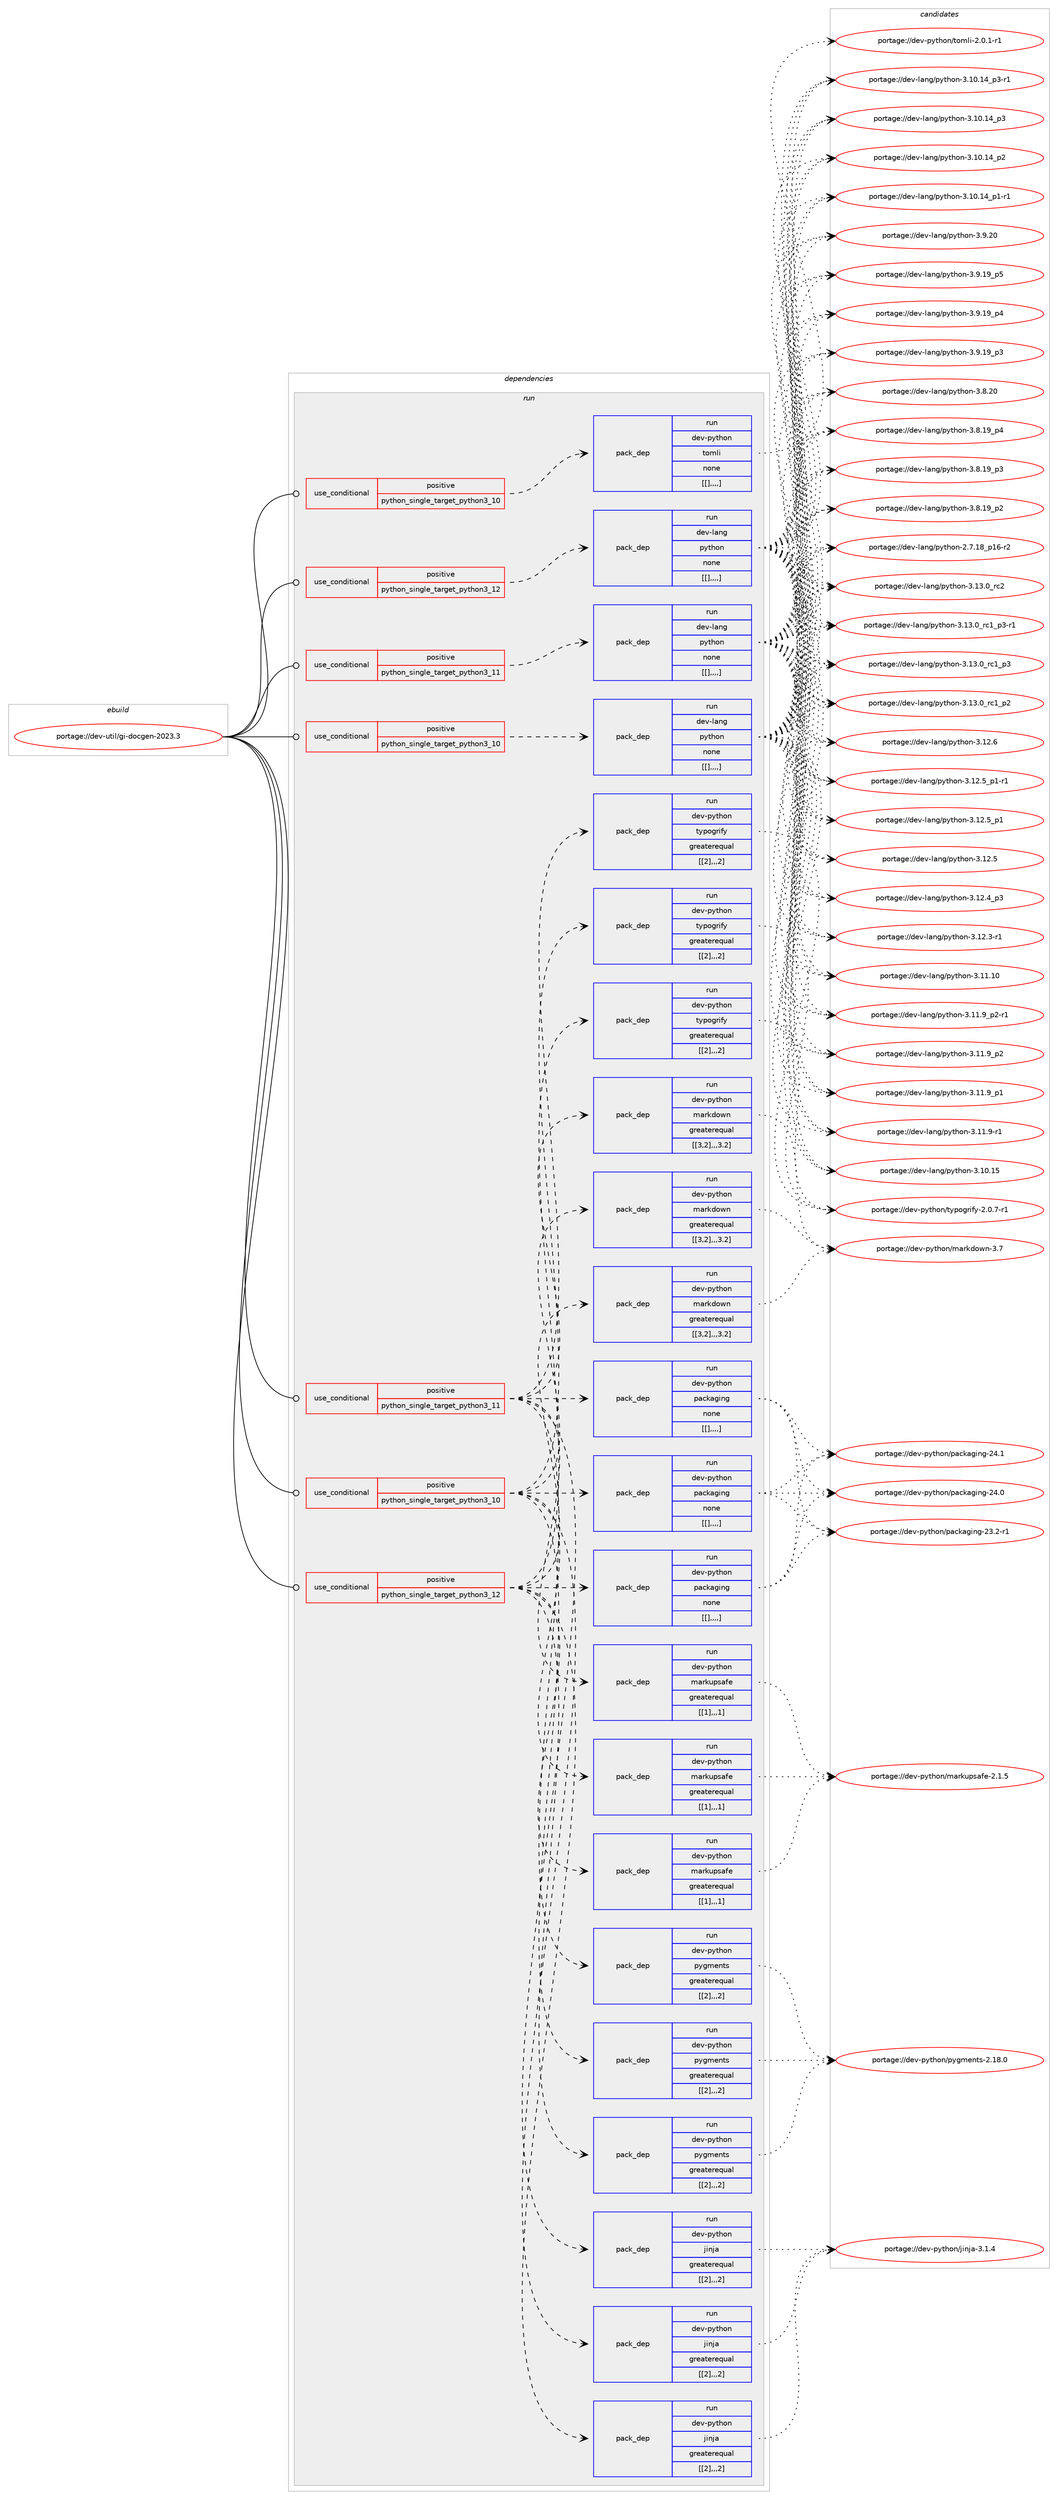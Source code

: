 digraph prolog {

# *************
# Graph options
# *************

newrank=true;
concentrate=true;
compound=true;
graph [rankdir=LR,fontname=Helvetica,fontsize=10,ranksep=1.5];#, ranksep=2.5, nodesep=0.2];
edge  [arrowhead=vee];
node  [fontname=Helvetica,fontsize=10];

# **********
# The ebuild
# **********

subgraph cluster_leftcol {
color=gray;
label=<<i>ebuild</i>>;
id [label="portage://dev-util/gi-docgen-2023.3", color=red, width=4, href="../dev-util/gi-docgen-2023.3.svg"];
}

# ****************
# The dependencies
# ****************

subgraph cluster_midcol {
color=gray;
label=<<i>dependencies</i>>;
subgraph cluster_compile {
fillcolor="#eeeeee";
style=filled;
label=<<i>compile</i>>;
}
subgraph cluster_compileandrun {
fillcolor="#eeeeee";
style=filled;
label=<<i>compile and run</i>>;
}
subgraph cluster_run {
fillcolor="#eeeeee";
style=filled;
label=<<i>run</i>>;
subgraph cond62277 {
dependency218305 [label=<<TABLE BORDER="0" CELLBORDER="1" CELLSPACING="0" CELLPADDING="4"><TR><TD ROWSPAN="3" CELLPADDING="10">use_conditional</TD></TR><TR><TD>positive</TD></TR><TR><TD>python_single_target_python3_10</TD></TR></TABLE>>, shape=none, color=red];
subgraph pack154626 {
dependency218306 [label=<<TABLE BORDER="0" CELLBORDER="1" CELLSPACING="0" CELLPADDING="4" WIDTH="220"><TR><TD ROWSPAN="6" CELLPADDING="30">pack_dep</TD></TR><TR><TD WIDTH="110">run</TD></TR><TR><TD>dev-lang</TD></TR><TR><TD>python</TD></TR><TR><TD>none</TD></TR><TR><TD>[[],,,,]</TD></TR></TABLE>>, shape=none, color=blue];
}
dependency218305:e -> dependency218306:w [weight=20,style="dashed",arrowhead="vee"];
}
id:e -> dependency218305:w [weight=20,style="solid",arrowhead="odot"];
subgraph cond62278 {
dependency218307 [label=<<TABLE BORDER="0" CELLBORDER="1" CELLSPACING="0" CELLPADDING="4"><TR><TD ROWSPAN="3" CELLPADDING="10">use_conditional</TD></TR><TR><TD>positive</TD></TR><TR><TD>python_single_target_python3_10</TD></TR></TABLE>>, shape=none, color=red];
subgraph pack154627 {
dependency218308 [label=<<TABLE BORDER="0" CELLBORDER="1" CELLSPACING="0" CELLPADDING="4" WIDTH="220"><TR><TD ROWSPAN="6" CELLPADDING="30">pack_dep</TD></TR><TR><TD WIDTH="110">run</TD></TR><TR><TD>dev-python</TD></TR><TR><TD>markdown</TD></TR><TR><TD>greaterequal</TD></TR><TR><TD>[[3,2],,,3.2]</TD></TR></TABLE>>, shape=none, color=blue];
}
dependency218307:e -> dependency218308:w [weight=20,style="dashed",arrowhead="vee"];
subgraph pack154628 {
dependency218309 [label=<<TABLE BORDER="0" CELLBORDER="1" CELLSPACING="0" CELLPADDING="4" WIDTH="220"><TR><TD ROWSPAN="6" CELLPADDING="30">pack_dep</TD></TR><TR><TD WIDTH="110">run</TD></TR><TR><TD>dev-python</TD></TR><TR><TD>markupsafe</TD></TR><TR><TD>greaterequal</TD></TR><TR><TD>[[1],,,1]</TD></TR></TABLE>>, shape=none, color=blue];
}
dependency218307:e -> dependency218309:w [weight=20,style="dashed",arrowhead="vee"];
subgraph pack154629 {
dependency218310 [label=<<TABLE BORDER="0" CELLBORDER="1" CELLSPACING="0" CELLPADDING="4" WIDTH="220"><TR><TD ROWSPAN="6" CELLPADDING="30">pack_dep</TD></TR><TR><TD WIDTH="110">run</TD></TR><TR><TD>dev-python</TD></TR><TR><TD>packaging</TD></TR><TR><TD>none</TD></TR><TR><TD>[[],,,,]</TD></TR></TABLE>>, shape=none, color=blue];
}
dependency218307:e -> dependency218310:w [weight=20,style="dashed",arrowhead="vee"];
subgraph pack154630 {
dependency218311 [label=<<TABLE BORDER="0" CELLBORDER="1" CELLSPACING="0" CELLPADDING="4" WIDTH="220"><TR><TD ROWSPAN="6" CELLPADDING="30">pack_dep</TD></TR><TR><TD WIDTH="110">run</TD></TR><TR><TD>dev-python</TD></TR><TR><TD>pygments</TD></TR><TR><TD>greaterequal</TD></TR><TR><TD>[[2],,,2]</TD></TR></TABLE>>, shape=none, color=blue];
}
dependency218307:e -> dependency218311:w [weight=20,style="dashed",arrowhead="vee"];
subgraph pack154631 {
dependency218312 [label=<<TABLE BORDER="0" CELLBORDER="1" CELLSPACING="0" CELLPADDING="4" WIDTH="220"><TR><TD ROWSPAN="6" CELLPADDING="30">pack_dep</TD></TR><TR><TD WIDTH="110">run</TD></TR><TR><TD>dev-python</TD></TR><TR><TD>jinja</TD></TR><TR><TD>greaterequal</TD></TR><TR><TD>[[2],,,2]</TD></TR></TABLE>>, shape=none, color=blue];
}
dependency218307:e -> dependency218312:w [weight=20,style="dashed",arrowhead="vee"];
subgraph pack154632 {
dependency218313 [label=<<TABLE BORDER="0" CELLBORDER="1" CELLSPACING="0" CELLPADDING="4" WIDTH="220"><TR><TD ROWSPAN="6" CELLPADDING="30">pack_dep</TD></TR><TR><TD WIDTH="110">run</TD></TR><TR><TD>dev-python</TD></TR><TR><TD>typogrify</TD></TR><TR><TD>greaterequal</TD></TR><TR><TD>[[2],,,2]</TD></TR></TABLE>>, shape=none, color=blue];
}
dependency218307:e -> dependency218313:w [weight=20,style="dashed",arrowhead="vee"];
}
id:e -> dependency218307:w [weight=20,style="solid",arrowhead="odot"];
subgraph cond62279 {
dependency218314 [label=<<TABLE BORDER="0" CELLBORDER="1" CELLSPACING="0" CELLPADDING="4"><TR><TD ROWSPAN="3" CELLPADDING="10">use_conditional</TD></TR><TR><TD>positive</TD></TR><TR><TD>python_single_target_python3_10</TD></TR></TABLE>>, shape=none, color=red];
subgraph pack154633 {
dependency218315 [label=<<TABLE BORDER="0" CELLBORDER="1" CELLSPACING="0" CELLPADDING="4" WIDTH="220"><TR><TD ROWSPAN="6" CELLPADDING="30">pack_dep</TD></TR><TR><TD WIDTH="110">run</TD></TR><TR><TD>dev-python</TD></TR><TR><TD>tomli</TD></TR><TR><TD>none</TD></TR><TR><TD>[[],,,,]</TD></TR></TABLE>>, shape=none, color=blue];
}
dependency218314:e -> dependency218315:w [weight=20,style="dashed",arrowhead="vee"];
}
id:e -> dependency218314:w [weight=20,style="solid",arrowhead="odot"];
subgraph cond62280 {
dependency218316 [label=<<TABLE BORDER="0" CELLBORDER="1" CELLSPACING="0" CELLPADDING="4"><TR><TD ROWSPAN="3" CELLPADDING="10">use_conditional</TD></TR><TR><TD>positive</TD></TR><TR><TD>python_single_target_python3_11</TD></TR></TABLE>>, shape=none, color=red];
subgraph pack154634 {
dependency218317 [label=<<TABLE BORDER="0" CELLBORDER="1" CELLSPACING="0" CELLPADDING="4" WIDTH="220"><TR><TD ROWSPAN="6" CELLPADDING="30">pack_dep</TD></TR><TR><TD WIDTH="110">run</TD></TR><TR><TD>dev-lang</TD></TR><TR><TD>python</TD></TR><TR><TD>none</TD></TR><TR><TD>[[],,,,]</TD></TR></TABLE>>, shape=none, color=blue];
}
dependency218316:e -> dependency218317:w [weight=20,style="dashed",arrowhead="vee"];
}
id:e -> dependency218316:w [weight=20,style="solid",arrowhead="odot"];
subgraph cond62281 {
dependency218318 [label=<<TABLE BORDER="0" CELLBORDER="1" CELLSPACING="0" CELLPADDING="4"><TR><TD ROWSPAN="3" CELLPADDING="10">use_conditional</TD></TR><TR><TD>positive</TD></TR><TR><TD>python_single_target_python3_11</TD></TR></TABLE>>, shape=none, color=red];
subgraph pack154635 {
dependency218319 [label=<<TABLE BORDER="0" CELLBORDER="1" CELLSPACING="0" CELLPADDING="4" WIDTH="220"><TR><TD ROWSPAN="6" CELLPADDING="30">pack_dep</TD></TR><TR><TD WIDTH="110">run</TD></TR><TR><TD>dev-python</TD></TR><TR><TD>markdown</TD></TR><TR><TD>greaterequal</TD></TR><TR><TD>[[3,2],,,3.2]</TD></TR></TABLE>>, shape=none, color=blue];
}
dependency218318:e -> dependency218319:w [weight=20,style="dashed",arrowhead="vee"];
subgraph pack154636 {
dependency218320 [label=<<TABLE BORDER="0" CELLBORDER="1" CELLSPACING="0" CELLPADDING="4" WIDTH="220"><TR><TD ROWSPAN="6" CELLPADDING="30">pack_dep</TD></TR><TR><TD WIDTH="110">run</TD></TR><TR><TD>dev-python</TD></TR><TR><TD>markupsafe</TD></TR><TR><TD>greaterequal</TD></TR><TR><TD>[[1],,,1]</TD></TR></TABLE>>, shape=none, color=blue];
}
dependency218318:e -> dependency218320:w [weight=20,style="dashed",arrowhead="vee"];
subgraph pack154637 {
dependency218321 [label=<<TABLE BORDER="0" CELLBORDER="1" CELLSPACING="0" CELLPADDING="4" WIDTH="220"><TR><TD ROWSPAN="6" CELLPADDING="30">pack_dep</TD></TR><TR><TD WIDTH="110">run</TD></TR><TR><TD>dev-python</TD></TR><TR><TD>packaging</TD></TR><TR><TD>none</TD></TR><TR><TD>[[],,,,]</TD></TR></TABLE>>, shape=none, color=blue];
}
dependency218318:e -> dependency218321:w [weight=20,style="dashed",arrowhead="vee"];
subgraph pack154638 {
dependency218322 [label=<<TABLE BORDER="0" CELLBORDER="1" CELLSPACING="0" CELLPADDING="4" WIDTH="220"><TR><TD ROWSPAN="6" CELLPADDING="30">pack_dep</TD></TR><TR><TD WIDTH="110">run</TD></TR><TR><TD>dev-python</TD></TR><TR><TD>pygments</TD></TR><TR><TD>greaterequal</TD></TR><TR><TD>[[2],,,2]</TD></TR></TABLE>>, shape=none, color=blue];
}
dependency218318:e -> dependency218322:w [weight=20,style="dashed",arrowhead="vee"];
subgraph pack154639 {
dependency218323 [label=<<TABLE BORDER="0" CELLBORDER="1" CELLSPACING="0" CELLPADDING="4" WIDTH="220"><TR><TD ROWSPAN="6" CELLPADDING="30">pack_dep</TD></TR><TR><TD WIDTH="110">run</TD></TR><TR><TD>dev-python</TD></TR><TR><TD>jinja</TD></TR><TR><TD>greaterequal</TD></TR><TR><TD>[[2],,,2]</TD></TR></TABLE>>, shape=none, color=blue];
}
dependency218318:e -> dependency218323:w [weight=20,style="dashed",arrowhead="vee"];
subgraph pack154640 {
dependency218324 [label=<<TABLE BORDER="0" CELLBORDER="1" CELLSPACING="0" CELLPADDING="4" WIDTH="220"><TR><TD ROWSPAN="6" CELLPADDING="30">pack_dep</TD></TR><TR><TD WIDTH="110">run</TD></TR><TR><TD>dev-python</TD></TR><TR><TD>typogrify</TD></TR><TR><TD>greaterequal</TD></TR><TR><TD>[[2],,,2]</TD></TR></TABLE>>, shape=none, color=blue];
}
dependency218318:e -> dependency218324:w [weight=20,style="dashed",arrowhead="vee"];
}
id:e -> dependency218318:w [weight=20,style="solid",arrowhead="odot"];
subgraph cond62282 {
dependency218325 [label=<<TABLE BORDER="0" CELLBORDER="1" CELLSPACING="0" CELLPADDING="4"><TR><TD ROWSPAN="3" CELLPADDING="10">use_conditional</TD></TR><TR><TD>positive</TD></TR><TR><TD>python_single_target_python3_12</TD></TR></TABLE>>, shape=none, color=red];
subgraph pack154641 {
dependency218326 [label=<<TABLE BORDER="0" CELLBORDER="1" CELLSPACING="0" CELLPADDING="4" WIDTH="220"><TR><TD ROWSPAN="6" CELLPADDING="30">pack_dep</TD></TR><TR><TD WIDTH="110">run</TD></TR><TR><TD>dev-lang</TD></TR><TR><TD>python</TD></TR><TR><TD>none</TD></TR><TR><TD>[[],,,,]</TD></TR></TABLE>>, shape=none, color=blue];
}
dependency218325:e -> dependency218326:w [weight=20,style="dashed",arrowhead="vee"];
}
id:e -> dependency218325:w [weight=20,style="solid",arrowhead="odot"];
subgraph cond62283 {
dependency218327 [label=<<TABLE BORDER="0" CELLBORDER="1" CELLSPACING="0" CELLPADDING="4"><TR><TD ROWSPAN="3" CELLPADDING="10">use_conditional</TD></TR><TR><TD>positive</TD></TR><TR><TD>python_single_target_python3_12</TD></TR></TABLE>>, shape=none, color=red];
subgraph pack154642 {
dependency218328 [label=<<TABLE BORDER="0" CELLBORDER="1" CELLSPACING="0" CELLPADDING="4" WIDTH="220"><TR><TD ROWSPAN="6" CELLPADDING="30">pack_dep</TD></TR><TR><TD WIDTH="110">run</TD></TR><TR><TD>dev-python</TD></TR><TR><TD>markdown</TD></TR><TR><TD>greaterequal</TD></TR><TR><TD>[[3,2],,,3.2]</TD></TR></TABLE>>, shape=none, color=blue];
}
dependency218327:e -> dependency218328:w [weight=20,style="dashed",arrowhead="vee"];
subgraph pack154643 {
dependency218329 [label=<<TABLE BORDER="0" CELLBORDER="1" CELLSPACING="0" CELLPADDING="4" WIDTH="220"><TR><TD ROWSPAN="6" CELLPADDING="30">pack_dep</TD></TR><TR><TD WIDTH="110">run</TD></TR><TR><TD>dev-python</TD></TR><TR><TD>markupsafe</TD></TR><TR><TD>greaterequal</TD></TR><TR><TD>[[1],,,1]</TD></TR></TABLE>>, shape=none, color=blue];
}
dependency218327:e -> dependency218329:w [weight=20,style="dashed",arrowhead="vee"];
subgraph pack154644 {
dependency218330 [label=<<TABLE BORDER="0" CELLBORDER="1" CELLSPACING="0" CELLPADDING="4" WIDTH="220"><TR><TD ROWSPAN="6" CELLPADDING="30">pack_dep</TD></TR><TR><TD WIDTH="110">run</TD></TR><TR><TD>dev-python</TD></TR><TR><TD>packaging</TD></TR><TR><TD>none</TD></TR><TR><TD>[[],,,,]</TD></TR></TABLE>>, shape=none, color=blue];
}
dependency218327:e -> dependency218330:w [weight=20,style="dashed",arrowhead="vee"];
subgraph pack154645 {
dependency218331 [label=<<TABLE BORDER="0" CELLBORDER="1" CELLSPACING="0" CELLPADDING="4" WIDTH="220"><TR><TD ROWSPAN="6" CELLPADDING="30">pack_dep</TD></TR><TR><TD WIDTH="110">run</TD></TR><TR><TD>dev-python</TD></TR><TR><TD>pygments</TD></TR><TR><TD>greaterequal</TD></TR><TR><TD>[[2],,,2]</TD></TR></TABLE>>, shape=none, color=blue];
}
dependency218327:e -> dependency218331:w [weight=20,style="dashed",arrowhead="vee"];
subgraph pack154646 {
dependency218332 [label=<<TABLE BORDER="0" CELLBORDER="1" CELLSPACING="0" CELLPADDING="4" WIDTH="220"><TR><TD ROWSPAN="6" CELLPADDING="30">pack_dep</TD></TR><TR><TD WIDTH="110">run</TD></TR><TR><TD>dev-python</TD></TR><TR><TD>jinja</TD></TR><TR><TD>greaterequal</TD></TR><TR><TD>[[2],,,2]</TD></TR></TABLE>>, shape=none, color=blue];
}
dependency218327:e -> dependency218332:w [weight=20,style="dashed",arrowhead="vee"];
subgraph pack154647 {
dependency218333 [label=<<TABLE BORDER="0" CELLBORDER="1" CELLSPACING="0" CELLPADDING="4" WIDTH="220"><TR><TD ROWSPAN="6" CELLPADDING="30">pack_dep</TD></TR><TR><TD WIDTH="110">run</TD></TR><TR><TD>dev-python</TD></TR><TR><TD>typogrify</TD></TR><TR><TD>greaterequal</TD></TR><TR><TD>[[2],,,2]</TD></TR></TABLE>>, shape=none, color=blue];
}
dependency218327:e -> dependency218333:w [weight=20,style="dashed",arrowhead="vee"];
}
id:e -> dependency218327:w [weight=20,style="solid",arrowhead="odot"];
}
}

# **************
# The candidates
# **************

subgraph cluster_choices {
rank=same;
color=gray;
label=<<i>candidates</i>>;

subgraph choice154626 {
color=black;
nodesep=1;
choice10010111845108971101034711212111610411111045514649514648951149950 [label="portage://dev-lang/python-3.13.0_rc2", color=red, width=4,href="../dev-lang/python-3.13.0_rc2.svg"];
choice1001011184510897110103471121211161041111104551464951464895114994995112514511449 [label="portage://dev-lang/python-3.13.0_rc1_p3-r1", color=red, width=4,href="../dev-lang/python-3.13.0_rc1_p3-r1.svg"];
choice100101118451089711010347112121116104111110455146495146489511499499511251 [label="portage://dev-lang/python-3.13.0_rc1_p3", color=red, width=4,href="../dev-lang/python-3.13.0_rc1_p3.svg"];
choice100101118451089711010347112121116104111110455146495146489511499499511250 [label="portage://dev-lang/python-3.13.0_rc1_p2", color=red, width=4,href="../dev-lang/python-3.13.0_rc1_p2.svg"];
choice10010111845108971101034711212111610411111045514649504654 [label="portage://dev-lang/python-3.12.6", color=red, width=4,href="../dev-lang/python-3.12.6.svg"];
choice1001011184510897110103471121211161041111104551464950465395112494511449 [label="portage://dev-lang/python-3.12.5_p1-r1", color=red, width=4,href="../dev-lang/python-3.12.5_p1-r1.svg"];
choice100101118451089711010347112121116104111110455146495046539511249 [label="portage://dev-lang/python-3.12.5_p1", color=red, width=4,href="../dev-lang/python-3.12.5_p1.svg"];
choice10010111845108971101034711212111610411111045514649504653 [label="portage://dev-lang/python-3.12.5", color=red, width=4,href="../dev-lang/python-3.12.5.svg"];
choice100101118451089711010347112121116104111110455146495046529511251 [label="portage://dev-lang/python-3.12.4_p3", color=red, width=4,href="../dev-lang/python-3.12.4_p3.svg"];
choice100101118451089711010347112121116104111110455146495046514511449 [label="portage://dev-lang/python-3.12.3-r1", color=red, width=4,href="../dev-lang/python-3.12.3-r1.svg"];
choice1001011184510897110103471121211161041111104551464949464948 [label="portage://dev-lang/python-3.11.10", color=red, width=4,href="../dev-lang/python-3.11.10.svg"];
choice1001011184510897110103471121211161041111104551464949465795112504511449 [label="portage://dev-lang/python-3.11.9_p2-r1", color=red, width=4,href="../dev-lang/python-3.11.9_p2-r1.svg"];
choice100101118451089711010347112121116104111110455146494946579511250 [label="portage://dev-lang/python-3.11.9_p2", color=red, width=4,href="../dev-lang/python-3.11.9_p2.svg"];
choice100101118451089711010347112121116104111110455146494946579511249 [label="portage://dev-lang/python-3.11.9_p1", color=red, width=4,href="../dev-lang/python-3.11.9_p1.svg"];
choice100101118451089711010347112121116104111110455146494946574511449 [label="portage://dev-lang/python-3.11.9-r1", color=red, width=4,href="../dev-lang/python-3.11.9-r1.svg"];
choice1001011184510897110103471121211161041111104551464948464953 [label="portage://dev-lang/python-3.10.15", color=red, width=4,href="../dev-lang/python-3.10.15.svg"];
choice100101118451089711010347112121116104111110455146494846495295112514511449 [label="portage://dev-lang/python-3.10.14_p3-r1", color=red, width=4,href="../dev-lang/python-3.10.14_p3-r1.svg"];
choice10010111845108971101034711212111610411111045514649484649529511251 [label="portage://dev-lang/python-3.10.14_p3", color=red, width=4,href="../dev-lang/python-3.10.14_p3.svg"];
choice10010111845108971101034711212111610411111045514649484649529511250 [label="portage://dev-lang/python-3.10.14_p2", color=red, width=4,href="../dev-lang/python-3.10.14_p2.svg"];
choice100101118451089711010347112121116104111110455146494846495295112494511449 [label="portage://dev-lang/python-3.10.14_p1-r1", color=red, width=4,href="../dev-lang/python-3.10.14_p1-r1.svg"];
choice10010111845108971101034711212111610411111045514657465048 [label="portage://dev-lang/python-3.9.20", color=red, width=4,href="../dev-lang/python-3.9.20.svg"];
choice100101118451089711010347112121116104111110455146574649579511253 [label="portage://dev-lang/python-3.9.19_p5", color=red, width=4,href="../dev-lang/python-3.9.19_p5.svg"];
choice100101118451089711010347112121116104111110455146574649579511252 [label="portage://dev-lang/python-3.9.19_p4", color=red, width=4,href="../dev-lang/python-3.9.19_p4.svg"];
choice100101118451089711010347112121116104111110455146574649579511251 [label="portage://dev-lang/python-3.9.19_p3", color=red, width=4,href="../dev-lang/python-3.9.19_p3.svg"];
choice10010111845108971101034711212111610411111045514656465048 [label="portage://dev-lang/python-3.8.20", color=red, width=4,href="../dev-lang/python-3.8.20.svg"];
choice100101118451089711010347112121116104111110455146564649579511252 [label="portage://dev-lang/python-3.8.19_p4", color=red, width=4,href="../dev-lang/python-3.8.19_p4.svg"];
choice100101118451089711010347112121116104111110455146564649579511251 [label="portage://dev-lang/python-3.8.19_p3", color=red, width=4,href="../dev-lang/python-3.8.19_p3.svg"];
choice100101118451089711010347112121116104111110455146564649579511250 [label="portage://dev-lang/python-3.8.19_p2", color=red, width=4,href="../dev-lang/python-3.8.19_p2.svg"];
choice100101118451089711010347112121116104111110455046554649569511249544511450 [label="portage://dev-lang/python-2.7.18_p16-r2", color=red, width=4,href="../dev-lang/python-2.7.18_p16-r2.svg"];
dependency218306:e -> choice10010111845108971101034711212111610411111045514649514648951149950:w [style=dotted,weight="100"];
dependency218306:e -> choice1001011184510897110103471121211161041111104551464951464895114994995112514511449:w [style=dotted,weight="100"];
dependency218306:e -> choice100101118451089711010347112121116104111110455146495146489511499499511251:w [style=dotted,weight="100"];
dependency218306:e -> choice100101118451089711010347112121116104111110455146495146489511499499511250:w [style=dotted,weight="100"];
dependency218306:e -> choice10010111845108971101034711212111610411111045514649504654:w [style=dotted,weight="100"];
dependency218306:e -> choice1001011184510897110103471121211161041111104551464950465395112494511449:w [style=dotted,weight="100"];
dependency218306:e -> choice100101118451089711010347112121116104111110455146495046539511249:w [style=dotted,weight="100"];
dependency218306:e -> choice10010111845108971101034711212111610411111045514649504653:w [style=dotted,weight="100"];
dependency218306:e -> choice100101118451089711010347112121116104111110455146495046529511251:w [style=dotted,weight="100"];
dependency218306:e -> choice100101118451089711010347112121116104111110455146495046514511449:w [style=dotted,weight="100"];
dependency218306:e -> choice1001011184510897110103471121211161041111104551464949464948:w [style=dotted,weight="100"];
dependency218306:e -> choice1001011184510897110103471121211161041111104551464949465795112504511449:w [style=dotted,weight="100"];
dependency218306:e -> choice100101118451089711010347112121116104111110455146494946579511250:w [style=dotted,weight="100"];
dependency218306:e -> choice100101118451089711010347112121116104111110455146494946579511249:w [style=dotted,weight="100"];
dependency218306:e -> choice100101118451089711010347112121116104111110455146494946574511449:w [style=dotted,weight="100"];
dependency218306:e -> choice1001011184510897110103471121211161041111104551464948464953:w [style=dotted,weight="100"];
dependency218306:e -> choice100101118451089711010347112121116104111110455146494846495295112514511449:w [style=dotted,weight="100"];
dependency218306:e -> choice10010111845108971101034711212111610411111045514649484649529511251:w [style=dotted,weight="100"];
dependency218306:e -> choice10010111845108971101034711212111610411111045514649484649529511250:w [style=dotted,weight="100"];
dependency218306:e -> choice100101118451089711010347112121116104111110455146494846495295112494511449:w [style=dotted,weight="100"];
dependency218306:e -> choice10010111845108971101034711212111610411111045514657465048:w [style=dotted,weight="100"];
dependency218306:e -> choice100101118451089711010347112121116104111110455146574649579511253:w [style=dotted,weight="100"];
dependency218306:e -> choice100101118451089711010347112121116104111110455146574649579511252:w [style=dotted,weight="100"];
dependency218306:e -> choice100101118451089711010347112121116104111110455146574649579511251:w [style=dotted,weight="100"];
dependency218306:e -> choice10010111845108971101034711212111610411111045514656465048:w [style=dotted,weight="100"];
dependency218306:e -> choice100101118451089711010347112121116104111110455146564649579511252:w [style=dotted,weight="100"];
dependency218306:e -> choice100101118451089711010347112121116104111110455146564649579511251:w [style=dotted,weight="100"];
dependency218306:e -> choice100101118451089711010347112121116104111110455146564649579511250:w [style=dotted,weight="100"];
dependency218306:e -> choice100101118451089711010347112121116104111110455046554649569511249544511450:w [style=dotted,weight="100"];
}
subgraph choice154627 {
color=black;
nodesep=1;
choice10010111845112121116104111110471099711410710011111911045514655 [label="portage://dev-python/markdown-3.7", color=red, width=4,href="../dev-python/markdown-3.7.svg"];
dependency218308:e -> choice10010111845112121116104111110471099711410710011111911045514655:w [style=dotted,weight="100"];
}
subgraph choice154628 {
color=black;
nodesep=1;
choice10010111845112121116104111110471099711410711711211597102101455046494653 [label="portage://dev-python/markupsafe-2.1.5", color=red, width=4,href="../dev-python/markupsafe-2.1.5.svg"];
dependency218309:e -> choice10010111845112121116104111110471099711410711711211597102101455046494653:w [style=dotted,weight="100"];
}
subgraph choice154629 {
color=black;
nodesep=1;
choice10010111845112121116104111110471129799107971031051101034550524649 [label="portage://dev-python/packaging-24.1", color=red, width=4,href="../dev-python/packaging-24.1.svg"];
choice10010111845112121116104111110471129799107971031051101034550524648 [label="portage://dev-python/packaging-24.0", color=red, width=4,href="../dev-python/packaging-24.0.svg"];
choice100101118451121211161041111104711297991079710310511010345505146504511449 [label="portage://dev-python/packaging-23.2-r1", color=red, width=4,href="../dev-python/packaging-23.2-r1.svg"];
dependency218310:e -> choice10010111845112121116104111110471129799107971031051101034550524649:w [style=dotted,weight="100"];
dependency218310:e -> choice10010111845112121116104111110471129799107971031051101034550524648:w [style=dotted,weight="100"];
dependency218310:e -> choice100101118451121211161041111104711297991079710310511010345505146504511449:w [style=dotted,weight="100"];
}
subgraph choice154630 {
color=black;
nodesep=1;
choice100101118451121211161041111104711212110310910111011611545504649564648 [label="portage://dev-python/pygments-2.18.0", color=red, width=4,href="../dev-python/pygments-2.18.0.svg"];
dependency218311:e -> choice100101118451121211161041111104711212110310910111011611545504649564648:w [style=dotted,weight="100"];
}
subgraph choice154631 {
color=black;
nodesep=1;
choice100101118451121211161041111104710610511010697455146494652 [label="portage://dev-python/jinja-3.1.4", color=red, width=4,href="../dev-python/jinja-3.1.4.svg"];
dependency218312:e -> choice100101118451121211161041111104710610511010697455146494652:w [style=dotted,weight="100"];
}
subgraph choice154632 {
color=black;
nodesep=1;
choice10010111845112121116104111110471161211121111031141051021214550464846554511449 [label="portage://dev-python/typogrify-2.0.7-r1", color=red, width=4,href="../dev-python/typogrify-2.0.7-r1.svg"];
dependency218313:e -> choice10010111845112121116104111110471161211121111031141051021214550464846554511449:w [style=dotted,weight="100"];
}
subgraph choice154633 {
color=black;
nodesep=1;
choice10010111845112121116104111110471161111091081054550464846494511449 [label="portage://dev-python/tomli-2.0.1-r1", color=red, width=4,href="../dev-python/tomli-2.0.1-r1.svg"];
dependency218315:e -> choice10010111845112121116104111110471161111091081054550464846494511449:w [style=dotted,weight="100"];
}
subgraph choice154634 {
color=black;
nodesep=1;
choice10010111845108971101034711212111610411111045514649514648951149950 [label="portage://dev-lang/python-3.13.0_rc2", color=red, width=4,href="../dev-lang/python-3.13.0_rc2.svg"];
choice1001011184510897110103471121211161041111104551464951464895114994995112514511449 [label="portage://dev-lang/python-3.13.0_rc1_p3-r1", color=red, width=4,href="../dev-lang/python-3.13.0_rc1_p3-r1.svg"];
choice100101118451089711010347112121116104111110455146495146489511499499511251 [label="portage://dev-lang/python-3.13.0_rc1_p3", color=red, width=4,href="../dev-lang/python-3.13.0_rc1_p3.svg"];
choice100101118451089711010347112121116104111110455146495146489511499499511250 [label="portage://dev-lang/python-3.13.0_rc1_p2", color=red, width=4,href="../dev-lang/python-3.13.0_rc1_p2.svg"];
choice10010111845108971101034711212111610411111045514649504654 [label="portage://dev-lang/python-3.12.6", color=red, width=4,href="../dev-lang/python-3.12.6.svg"];
choice1001011184510897110103471121211161041111104551464950465395112494511449 [label="portage://dev-lang/python-3.12.5_p1-r1", color=red, width=4,href="../dev-lang/python-3.12.5_p1-r1.svg"];
choice100101118451089711010347112121116104111110455146495046539511249 [label="portage://dev-lang/python-3.12.5_p1", color=red, width=4,href="../dev-lang/python-3.12.5_p1.svg"];
choice10010111845108971101034711212111610411111045514649504653 [label="portage://dev-lang/python-3.12.5", color=red, width=4,href="../dev-lang/python-3.12.5.svg"];
choice100101118451089711010347112121116104111110455146495046529511251 [label="portage://dev-lang/python-3.12.4_p3", color=red, width=4,href="../dev-lang/python-3.12.4_p3.svg"];
choice100101118451089711010347112121116104111110455146495046514511449 [label="portage://dev-lang/python-3.12.3-r1", color=red, width=4,href="../dev-lang/python-3.12.3-r1.svg"];
choice1001011184510897110103471121211161041111104551464949464948 [label="portage://dev-lang/python-3.11.10", color=red, width=4,href="../dev-lang/python-3.11.10.svg"];
choice1001011184510897110103471121211161041111104551464949465795112504511449 [label="portage://dev-lang/python-3.11.9_p2-r1", color=red, width=4,href="../dev-lang/python-3.11.9_p2-r1.svg"];
choice100101118451089711010347112121116104111110455146494946579511250 [label="portage://dev-lang/python-3.11.9_p2", color=red, width=4,href="../dev-lang/python-3.11.9_p2.svg"];
choice100101118451089711010347112121116104111110455146494946579511249 [label="portage://dev-lang/python-3.11.9_p1", color=red, width=4,href="../dev-lang/python-3.11.9_p1.svg"];
choice100101118451089711010347112121116104111110455146494946574511449 [label="portage://dev-lang/python-3.11.9-r1", color=red, width=4,href="../dev-lang/python-3.11.9-r1.svg"];
choice1001011184510897110103471121211161041111104551464948464953 [label="portage://dev-lang/python-3.10.15", color=red, width=4,href="../dev-lang/python-3.10.15.svg"];
choice100101118451089711010347112121116104111110455146494846495295112514511449 [label="portage://dev-lang/python-3.10.14_p3-r1", color=red, width=4,href="../dev-lang/python-3.10.14_p3-r1.svg"];
choice10010111845108971101034711212111610411111045514649484649529511251 [label="portage://dev-lang/python-3.10.14_p3", color=red, width=4,href="../dev-lang/python-3.10.14_p3.svg"];
choice10010111845108971101034711212111610411111045514649484649529511250 [label="portage://dev-lang/python-3.10.14_p2", color=red, width=4,href="../dev-lang/python-3.10.14_p2.svg"];
choice100101118451089711010347112121116104111110455146494846495295112494511449 [label="portage://dev-lang/python-3.10.14_p1-r1", color=red, width=4,href="../dev-lang/python-3.10.14_p1-r1.svg"];
choice10010111845108971101034711212111610411111045514657465048 [label="portage://dev-lang/python-3.9.20", color=red, width=4,href="../dev-lang/python-3.9.20.svg"];
choice100101118451089711010347112121116104111110455146574649579511253 [label="portage://dev-lang/python-3.9.19_p5", color=red, width=4,href="../dev-lang/python-3.9.19_p5.svg"];
choice100101118451089711010347112121116104111110455146574649579511252 [label="portage://dev-lang/python-3.9.19_p4", color=red, width=4,href="../dev-lang/python-3.9.19_p4.svg"];
choice100101118451089711010347112121116104111110455146574649579511251 [label="portage://dev-lang/python-3.9.19_p3", color=red, width=4,href="../dev-lang/python-3.9.19_p3.svg"];
choice10010111845108971101034711212111610411111045514656465048 [label="portage://dev-lang/python-3.8.20", color=red, width=4,href="../dev-lang/python-3.8.20.svg"];
choice100101118451089711010347112121116104111110455146564649579511252 [label="portage://dev-lang/python-3.8.19_p4", color=red, width=4,href="../dev-lang/python-3.8.19_p4.svg"];
choice100101118451089711010347112121116104111110455146564649579511251 [label="portage://dev-lang/python-3.8.19_p3", color=red, width=4,href="../dev-lang/python-3.8.19_p3.svg"];
choice100101118451089711010347112121116104111110455146564649579511250 [label="portage://dev-lang/python-3.8.19_p2", color=red, width=4,href="../dev-lang/python-3.8.19_p2.svg"];
choice100101118451089711010347112121116104111110455046554649569511249544511450 [label="portage://dev-lang/python-2.7.18_p16-r2", color=red, width=4,href="../dev-lang/python-2.7.18_p16-r2.svg"];
dependency218317:e -> choice10010111845108971101034711212111610411111045514649514648951149950:w [style=dotted,weight="100"];
dependency218317:e -> choice1001011184510897110103471121211161041111104551464951464895114994995112514511449:w [style=dotted,weight="100"];
dependency218317:e -> choice100101118451089711010347112121116104111110455146495146489511499499511251:w [style=dotted,weight="100"];
dependency218317:e -> choice100101118451089711010347112121116104111110455146495146489511499499511250:w [style=dotted,weight="100"];
dependency218317:e -> choice10010111845108971101034711212111610411111045514649504654:w [style=dotted,weight="100"];
dependency218317:e -> choice1001011184510897110103471121211161041111104551464950465395112494511449:w [style=dotted,weight="100"];
dependency218317:e -> choice100101118451089711010347112121116104111110455146495046539511249:w [style=dotted,weight="100"];
dependency218317:e -> choice10010111845108971101034711212111610411111045514649504653:w [style=dotted,weight="100"];
dependency218317:e -> choice100101118451089711010347112121116104111110455146495046529511251:w [style=dotted,weight="100"];
dependency218317:e -> choice100101118451089711010347112121116104111110455146495046514511449:w [style=dotted,weight="100"];
dependency218317:e -> choice1001011184510897110103471121211161041111104551464949464948:w [style=dotted,weight="100"];
dependency218317:e -> choice1001011184510897110103471121211161041111104551464949465795112504511449:w [style=dotted,weight="100"];
dependency218317:e -> choice100101118451089711010347112121116104111110455146494946579511250:w [style=dotted,weight="100"];
dependency218317:e -> choice100101118451089711010347112121116104111110455146494946579511249:w [style=dotted,weight="100"];
dependency218317:e -> choice100101118451089711010347112121116104111110455146494946574511449:w [style=dotted,weight="100"];
dependency218317:e -> choice1001011184510897110103471121211161041111104551464948464953:w [style=dotted,weight="100"];
dependency218317:e -> choice100101118451089711010347112121116104111110455146494846495295112514511449:w [style=dotted,weight="100"];
dependency218317:e -> choice10010111845108971101034711212111610411111045514649484649529511251:w [style=dotted,weight="100"];
dependency218317:e -> choice10010111845108971101034711212111610411111045514649484649529511250:w [style=dotted,weight="100"];
dependency218317:e -> choice100101118451089711010347112121116104111110455146494846495295112494511449:w [style=dotted,weight="100"];
dependency218317:e -> choice10010111845108971101034711212111610411111045514657465048:w [style=dotted,weight="100"];
dependency218317:e -> choice100101118451089711010347112121116104111110455146574649579511253:w [style=dotted,weight="100"];
dependency218317:e -> choice100101118451089711010347112121116104111110455146574649579511252:w [style=dotted,weight="100"];
dependency218317:e -> choice100101118451089711010347112121116104111110455146574649579511251:w [style=dotted,weight="100"];
dependency218317:e -> choice10010111845108971101034711212111610411111045514656465048:w [style=dotted,weight="100"];
dependency218317:e -> choice100101118451089711010347112121116104111110455146564649579511252:w [style=dotted,weight="100"];
dependency218317:e -> choice100101118451089711010347112121116104111110455146564649579511251:w [style=dotted,weight="100"];
dependency218317:e -> choice100101118451089711010347112121116104111110455146564649579511250:w [style=dotted,weight="100"];
dependency218317:e -> choice100101118451089711010347112121116104111110455046554649569511249544511450:w [style=dotted,weight="100"];
}
subgraph choice154635 {
color=black;
nodesep=1;
choice10010111845112121116104111110471099711410710011111911045514655 [label="portage://dev-python/markdown-3.7", color=red, width=4,href="../dev-python/markdown-3.7.svg"];
dependency218319:e -> choice10010111845112121116104111110471099711410710011111911045514655:w [style=dotted,weight="100"];
}
subgraph choice154636 {
color=black;
nodesep=1;
choice10010111845112121116104111110471099711410711711211597102101455046494653 [label="portage://dev-python/markupsafe-2.1.5", color=red, width=4,href="../dev-python/markupsafe-2.1.5.svg"];
dependency218320:e -> choice10010111845112121116104111110471099711410711711211597102101455046494653:w [style=dotted,weight="100"];
}
subgraph choice154637 {
color=black;
nodesep=1;
choice10010111845112121116104111110471129799107971031051101034550524649 [label="portage://dev-python/packaging-24.1", color=red, width=4,href="../dev-python/packaging-24.1.svg"];
choice10010111845112121116104111110471129799107971031051101034550524648 [label="portage://dev-python/packaging-24.0", color=red, width=4,href="../dev-python/packaging-24.0.svg"];
choice100101118451121211161041111104711297991079710310511010345505146504511449 [label="portage://dev-python/packaging-23.2-r1", color=red, width=4,href="../dev-python/packaging-23.2-r1.svg"];
dependency218321:e -> choice10010111845112121116104111110471129799107971031051101034550524649:w [style=dotted,weight="100"];
dependency218321:e -> choice10010111845112121116104111110471129799107971031051101034550524648:w [style=dotted,weight="100"];
dependency218321:e -> choice100101118451121211161041111104711297991079710310511010345505146504511449:w [style=dotted,weight="100"];
}
subgraph choice154638 {
color=black;
nodesep=1;
choice100101118451121211161041111104711212110310910111011611545504649564648 [label="portage://dev-python/pygments-2.18.0", color=red, width=4,href="../dev-python/pygments-2.18.0.svg"];
dependency218322:e -> choice100101118451121211161041111104711212110310910111011611545504649564648:w [style=dotted,weight="100"];
}
subgraph choice154639 {
color=black;
nodesep=1;
choice100101118451121211161041111104710610511010697455146494652 [label="portage://dev-python/jinja-3.1.4", color=red, width=4,href="../dev-python/jinja-3.1.4.svg"];
dependency218323:e -> choice100101118451121211161041111104710610511010697455146494652:w [style=dotted,weight="100"];
}
subgraph choice154640 {
color=black;
nodesep=1;
choice10010111845112121116104111110471161211121111031141051021214550464846554511449 [label="portage://dev-python/typogrify-2.0.7-r1", color=red, width=4,href="../dev-python/typogrify-2.0.7-r1.svg"];
dependency218324:e -> choice10010111845112121116104111110471161211121111031141051021214550464846554511449:w [style=dotted,weight="100"];
}
subgraph choice154641 {
color=black;
nodesep=1;
choice10010111845108971101034711212111610411111045514649514648951149950 [label="portage://dev-lang/python-3.13.0_rc2", color=red, width=4,href="../dev-lang/python-3.13.0_rc2.svg"];
choice1001011184510897110103471121211161041111104551464951464895114994995112514511449 [label="portage://dev-lang/python-3.13.0_rc1_p3-r1", color=red, width=4,href="../dev-lang/python-3.13.0_rc1_p3-r1.svg"];
choice100101118451089711010347112121116104111110455146495146489511499499511251 [label="portage://dev-lang/python-3.13.0_rc1_p3", color=red, width=4,href="../dev-lang/python-3.13.0_rc1_p3.svg"];
choice100101118451089711010347112121116104111110455146495146489511499499511250 [label="portage://dev-lang/python-3.13.0_rc1_p2", color=red, width=4,href="../dev-lang/python-3.13.0_rc1_p2.svg"];
choice10010111845108971101034711212111610411111045514649504654 [label="portage://dev-lang/python-3.12.6", color=red, width=4,href="../dev-lang/python-3.12.6.svg"];
choice1001011184510897110103471121211161041111104551464950465395112494511449 [label="portage://dev-lang/python-3.12.5_p1-r1", color=red, width=4,href="../dev-lang/python-3.12.5_p1-r1.svg"];
choice100101118451089711010347112121116104111110455146495046539511249 [label="portage://dev-lang/python-3.12.5_p1", color=red, width=4,href="../dev-lang/python-3.12.5_p1.svg"];
choice10010111845108971101034711212111610411111045514649504653 [label="portage://dev-lang/python-3.12.5", color=red, width=4,href="../dev-lang/python-3.12.5.svg"];
choice100101118451089711010347112121116104111110455146495046529511251 [label="portage://dev-lang/python-3.12.4_p3", color=red, width=4,href="../dev-lang/python-3.12.4_p3.svg"];
choice100101118451089711010347112121116104111110455146495046514511449 [label="portage://dev-lang/python-3.12.3-r1", color=red, width=4,href="../dev-lang/python-3.12.3-r1.svg"];
choice1001011184510897110103471121211161041111104551464949464948 [label="portage://dev-lang/python-3.11.10", color=red, width=4,href="../dev-lang/python-3.11.10.svg"];
choice1001011184510897110103471121211161041111104551464949465795112504511449 [label="portage://dev-lang/python-3.11.9_p2-r1", color=red, width=4,href="../dev-lang/python-3.11.9_p2-r1.svg"];
choice100101118451089711010347112121116104111110455146494946579511250 [label="portage://dev-lang/python-3.11.9_p2", color=red, width=4,href="../dev-lang/python-3.11.9_p2.svg"];
choice100101118451089711010347112121116104111110455146494946579511249 [label="portage://dev-lang/python-3.11.9_p1", color=red, width=4,href="../dev-lang/python-3.11.9_p1.svg"];
choice100101118451089711010347112121116104111110455146494946574511449 [label="portage://dev-lang/python-3.11.9-r1", color=red, width=4,href="../dev-lang/python-3.11.9-r1.svg"];
choice1001011184510897110103471121211161041111104551464948464953 [label="portage://dev-lang/python-3.10.15", color=red, width=4,href="../dev-lang/python-3.10.15.svg"];
choice100101118451089711010347112121116104111110455146494846495295112514511449 [label="portage://dev-lang/python-3.10.14_p3-r1", color=red, width=4,href="../dev-lang/python-3.10.14_p3-r1.svg"];
choice10010111845108971101034711212111610411111045514649484649529511251 [label="portage://dev-lang/python-3.10.14_p3", color=red, width=4,href="../dev-lang/python-3.10.14_p3.svg"];
choice10010111845108971101034711212111610411111045514649484649529511250 [label="portage://dev-lang/python-3.10.14_p2", color=red, width=4,href="../dev-lang/python-3.10.14_p2.svg"];
choice100101118451089711010347112121116104111110455146494846495295112494511449 [label="portage://dev-lang/python-3.10.14_p1-r1", color=red, width=4,href="../dev-lang/python-3.10.14_p1-r1.svg"];
choice10010111845108971101034711212111610411111045514657465048 [label="portage://dev-lang/python-3.9.20", color=red, width=4,href="../dev-lang/python-3.9.20.svg"];
choice100101118451089711010347112121116104111110455146574649579511253 [label="portage://dev-lang/python-3.9.19_p5", color=red, width=4,href="../dev-lang/python-3.9.19_p5.svg"];
choice100101118451089711010347112121116104111110455146574649579511252 [label="portage://dev-lang/python-3.9.19_p4", color=red, width=4,href="../dev-lang/python-3.9.19_p4.svg"];
choice100101118451089711010347112121116104111110455146574649579511251 [label="portage://dev-lang/python-3.9.19_p3", color=red, width=4,href="../dev-lang/python-3.9.19_p3.svg"];
choice10010111845108971101034711212111610411111045514656465048 [label="portage://dev-lang/python-3.8.20", color=red, width=4,href="../dev-lang/python-3.8.20.svg"];
choice100101118451089711010347112121116104111110455146564649579511252 [label="portage://dev-lang/python-3.8.19_p4", color=red, width=4,href="../dev-lang/python-3.8.19_p4.svg"];
choice100101118451089711010347112121116104111110455146564649579511251 [label="portage://dev-lang/python-3.8.19_p3", color=red, width=4,href="../dev-lang/python-3.8.19_p3.svg"];
choice100101118451089711010347112121116104111110455146564649579511250 [label="portage://dev-lang/python-3.8.19_p2", color=red, width=4,href="../dev-lang/python-3.8.19_p2.svg"];
choice100101118451089711010347112121116104111110455046554649569511249544511450 [label="portage://dev-lang/python-2.7.18_p16-r2", color=red, width=4,href="../dev-lang/python-2.7.18_p16-r2.svg"];
dependency218326:e -> choice10010111845108971101034711212111610411111045514649514648951149950:w [style=dotted,weight="100"];
dependency218326:e -> choice1001011184510897110103471121211161041111104551464951464895114994995112514511449:w [style=dotted,weight="100"];
dependency218326:e -> choice100101118451089711010347112121116104111110455146495146489511499499511251:w [style=dotted,weight="100"];
dependency218326:e -> choice100101118451089711010347112121116104111110455146495146489511499499511250:w [style=dotted,weight="100"];
dependency218326:e -> choice10010111845108971101034711212111610411111045514649504654:w [style=dotted,weight="100"];
dependency218326:e -> choice1001011184510897110103471121211161041111104551464950465395112494511449:w [style=dotted,weight="100"];
dependency218326:e -> choice100101118451089711010347112121116104111110455146495046539511249:w [style=dotted,weight="100"];
dependency218326:e -> choice10010111845108971101034711212111610411111045514649504653:w [style=dotted,weight="100"];
dependency218326:e -> choice100101118451089711010347112121116104111110455146495046529511251:w [style=dotted,weight="100"];
dependency218326:e -> choice100101118451089711010347112121116104111110455146495046514511449:w [style=dotted,weight="100"];
dependency218326:e -> choice1001011184510897110103471121211161041111104551464949464948:w [style=dotted,weight="100"];
dependency218326:e -> choice1001011184510897110103471121211161041111104551464949465795112504511449:w [style=dotted,weight="100"];
dependency218326:e -> choice100101118451089711010347112121116104111110455146494946579511250:w [style=dotted,weight="100"];
dependency218326:e -> choice100101118451089711010347112121116104111110455146494946579511249:w [style=dotted,weight="100"];
dependency218326:e -> choice100101118451089711010347112121116104111110455146494946574511449:w [style=dotted,weight="100"];
dependency218326:e -> choice1001011184510897110103471121211161041111104551464948464953:w [style=dotted,weight="100"];
dependency218326:e -> choice100101118451089711010347112121116104111110455146494846495295112514511449:w [style=dotted,weight="100"];
dependency218326:e -> choice10010111845108971101034711212111610411111045514649484649529511251:w [style=dotted,weight="100"];
dependency218326:e -> choice10010111845108971101034711212111610411111045514649484649529511250:w [style=dotted,weight="100"];
dependency218326:e -> choice100101118451089711010347112121116104111110455146494846495295112494511449:w [style=dotted,weight="100"];
dependency218326:e -> choice10010111845108971101034711212111610411111045514657465048:w [style=dotted,weight="100"];
dependency218326:e -> choice100101118451089711010347112121116104111110455146574649579511253:w [style=dotted,weight="100"];
dependency218326:e -> choice100101118451089711010347112121116104111110455146574649579511252:w [style=dotted,weight="100"];
dependency218326:e -> choice100101118451089711010347112121116104111110455146574649579511251:w [style=dotted,weight="100"];
dependency218326:e -> choice10010111845108971101034711212111610411111045514656465048:w [style=dotted,weight="100"];
dependency218326:e -> choice100101118451089711010347112121116104111110455146564649579511252:w [style=dotted,weight="100"];
dependency218326:e -> choice100101118451089711010347112121116104111110455146564649579511251:w [style=dotted,weight="100"];
dependency218326:e -> choice100101118451089711010347112121116104111110455146564649579511250:w [style=dotted,weight="100"];
dependency218326:e -> choice100101118451089711010347112121116104111110455046554649569511249544511450:w [style=dotted,weight="100"];
}
subgraph choice154642 {
color=black;
nodesep=1;
choice10010111845112121116104111110471099711410710011111911045514655 [label="portage://dev-python/markdown-3.7", color=red, width=4,href="../dev-python/markdown-3.7.svg"];
dependency218328:e -> choice10010111845112121116104111110471099711410710011111911045514655:w [style=dotted,weight="100"];
}
subgraph choice154643 {
color=black;
nodesep=1;
choice10010111845112121116104111110471099711410711711211597102101455046494653 [label="portage://dev-python/markupsafe-2.1.5", color=red, width=4,href="../dev-python/markupsafe-2.1.5.svg"];
dependency218329:e -> choice10010111845112121116104111110471099711410711711211597102101455046494653:w [style=dotted,weight="100"];
}
subgraph choice154644 {
color=black;
nodesep=1;
choice10010111845112121116104111110471129799107971031051101034550524649 [label="portage://dev-python/packaging-24.1", color=red, width=4,href="../dev-python/packaging-24.1.svg"];
choice10010111845112121116104111110471129799107971031051101034550524648 [label="portage://dev-python/packaging-24.0", color=red, width=4,href="../dev-python/packaging-24.0.svg"];
choice100101118451121211161041111104711297991079710310511010345505146504511449 [label="portage://dev-python/packaging-23.2-r1", color=red, width=4,href="../dev-python/packaging-23.2-r1.svg"];
dependency218330:e -> choice10010111845112121116104111110471129799107971031051101034550524649:w [style=dotted,weight="100"];
dependency218330:e -> choice10010111845112121116104111110471129799107971031051101034550524648:w [style=dotted,weight="100"];
dependency218330:e -> choice100101118451121211161041111104711297991079710310511010345505146504511449:w [style=dotted,weight="100"];
}
subgraph choice154645 {
color=black;
nodesep=1;
choice100101118451121211161041111104711212110310910111011611545504649564648 [label="portage://dev-python/pygments-2.18.0", color=red, width=4,href="../dev-python/pygments-2.18.0.svg"];
dependency218331:e -> choice100101118451121211161041111104711212110310910111011611545504649564648:w [style=dotted,weight="100"];
}
subgraph choice154646 {
color=black;
nodesep=1;
choice100101118451121211161041111104710610511010697455146494652 [label="portage://dev-python/jinja-3.1.4", color=red, width=4,href="../dev-python/jinja-3.1.4.svg"];
dependency218332:e -> choice100101118451121211161041111104710610511010697455146494652:w [style=dotted,weight="100"];
}
subgraph choice154647 {
color=black;
nodesep=1;
choice10010111845112121116104111110471161211121111031141051021214550464846554511449 [label="portage://dev-python/typogrify-2.0.7-r1", color=red, width=4,href="../dev-python/typogrify-2.0.7-r1.svg"];
dependency218333:e -> choice10010111845112121116104111110471161211121111031141051021214550464846554511449:w [style=dotted,weight="100"];
}
}

}
